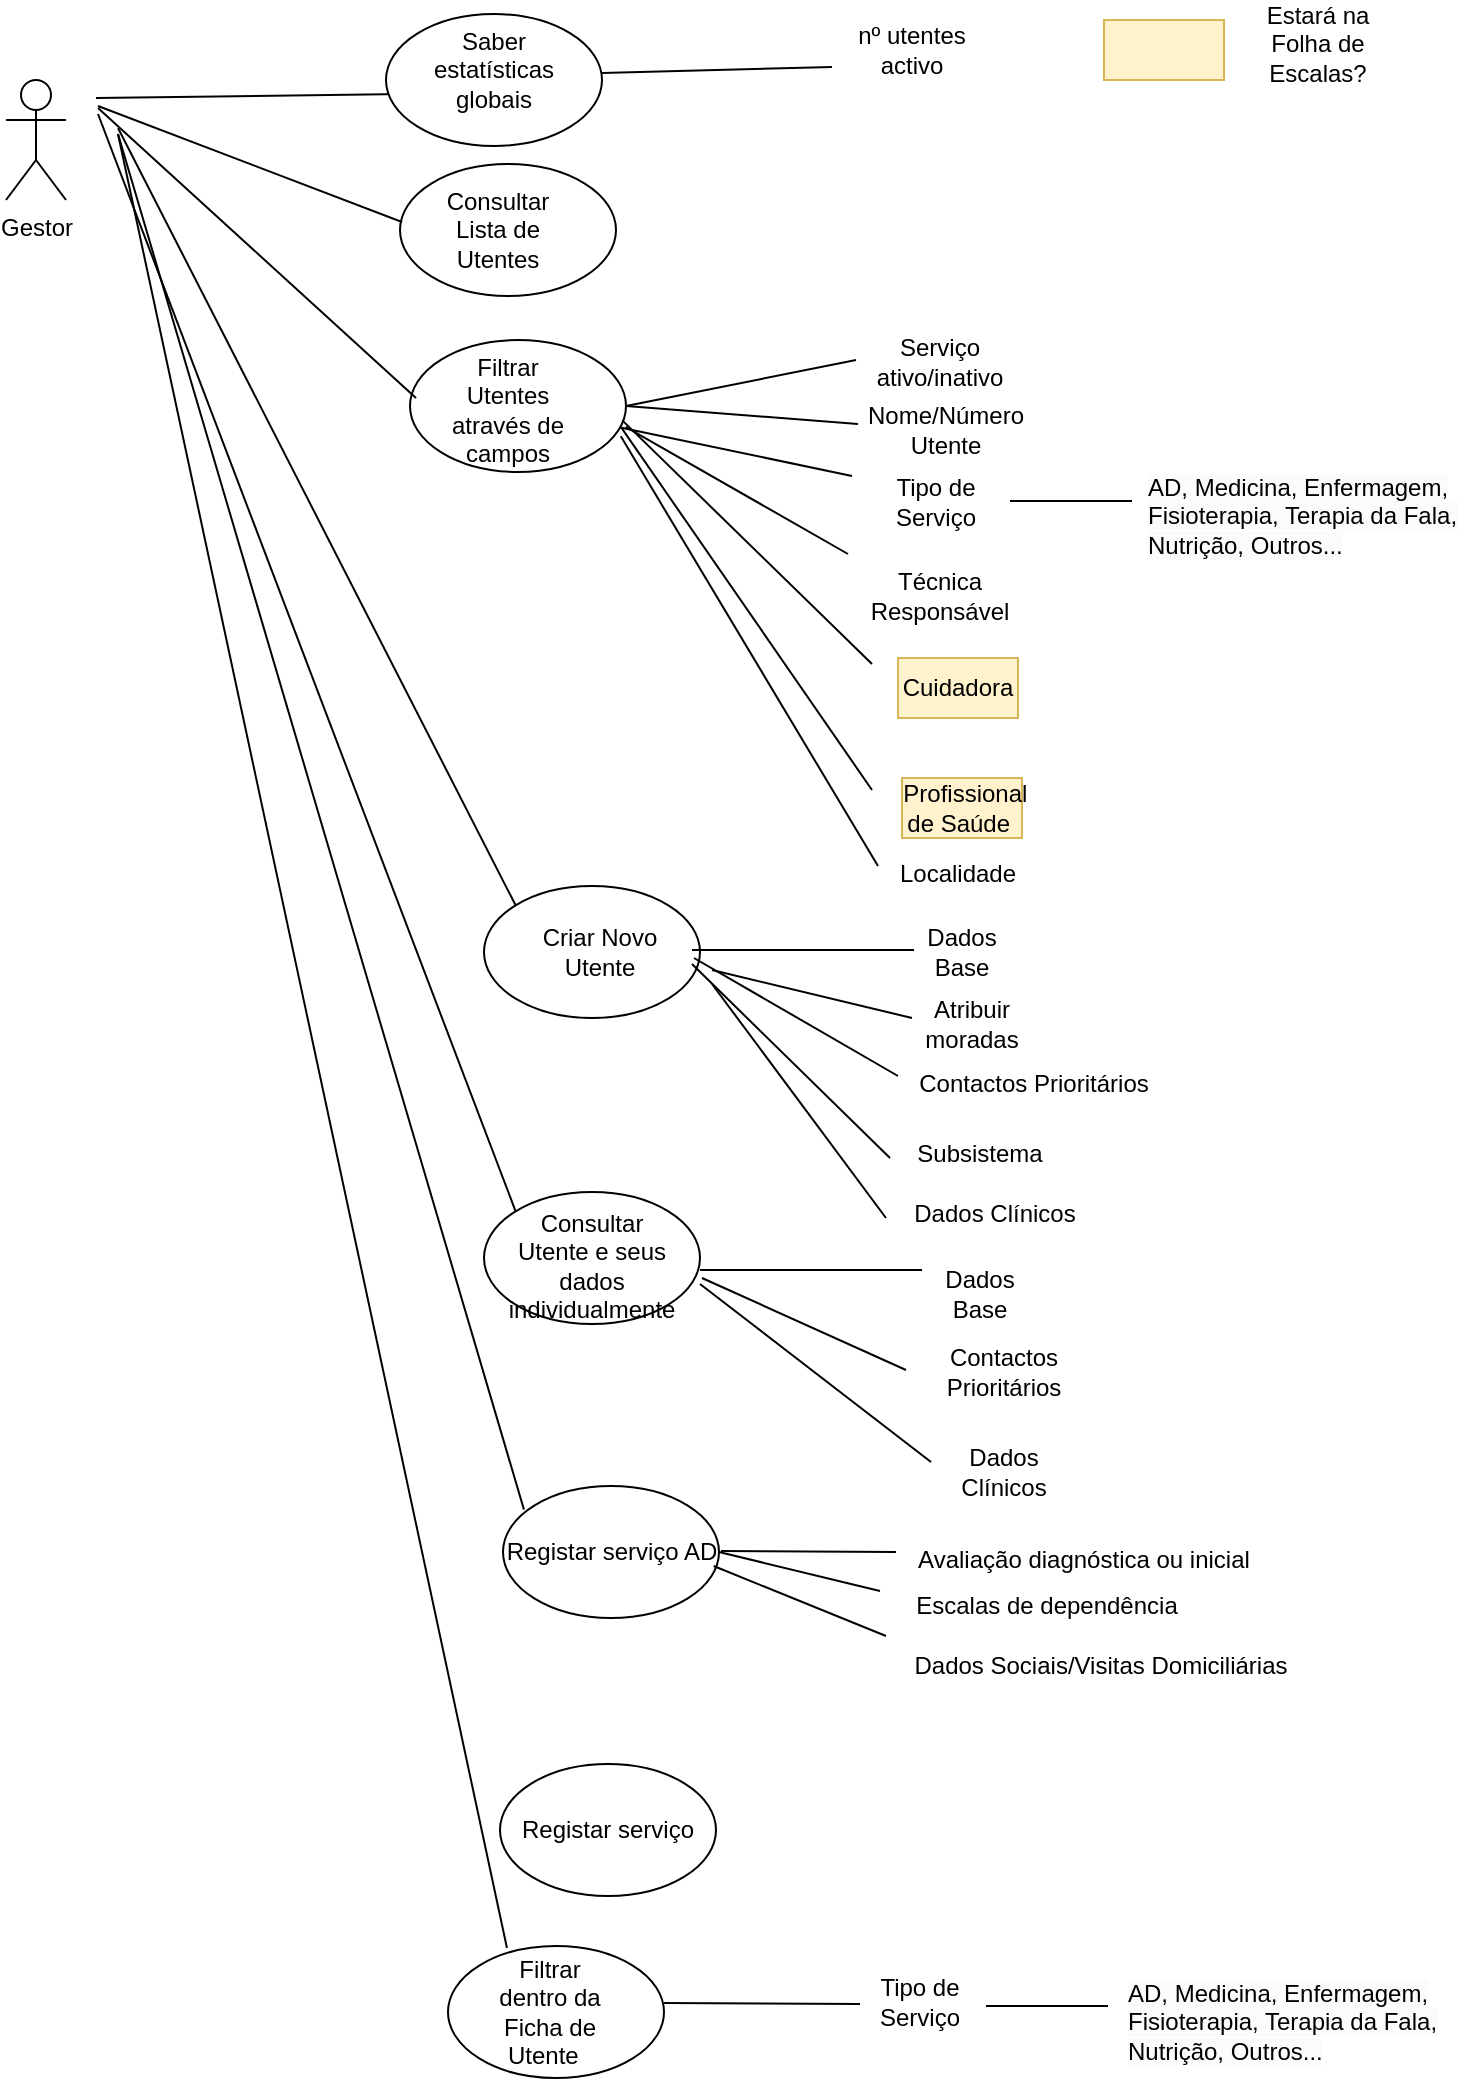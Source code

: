 <mxfile version="24.3.0" type="device" pages="2">
  <diagram name="Page-1" id="60qaHbn31XIrSezGLiX6">
    <mxGraphModel dx="1050" dy="522" grid="0" gridSize="10" guides="1" tooltips="1" connect="1" arrows="1" fold="1" page="1" pageScale="1" pageWidth="850" pageHeight="1100" math="0" shadow="0">
      <root>
        <mxCell id="0" />
        <mxCell id="1" parent="0" />
        <mxCell id="Ao55XOItmPdOh4g7LSWc-74" value="Registar serviço AD" style="ellipse;whiteSpace=wrap;html=1;" vertex="1" parent="1">
          <mxGeometry x="349.5" y="790" width="108" height="66" as="geometry" />
        </mxCell>
        <mxCell id="Ao55XOItmPdOh4g7LSWc-53" value="" style="ellipse;whiteSpace=wrap;html=1;" vertex="1" parent="1">
          <mxGeometry x="340" y="490" width="108" height="66" as="geometry" />
        </mxCell>
        <mxCell id="Ao55XOItmPdOh4g7LSWc-45" value="" style="ellipse;whiteSpace=wrap;html=1;" vertex="1" parent="1">
          <mxGeometry x="322" y="1020" width="108" height="66" as="geometry" />
        </mxCell>
        <mxCell id="Ao55XOItmPdOh4g7LSWc-11" value="" style="ellipse;whiteSpace=wrap;html=1;" vertex="1" parent="1">
          <mxGeometry x="303" y="217" width="108" height="66" as="geometry" />
        </mxCell>
        <mxCell id="Ao55XOItmPdOh4g7LSWc-8" value="" style="ellipse;whiteSpace=wrap;html=1;" vertex="1" parent="1">
          <mxGeometry x="298" y="129" width="108" height="66" as="geometry" />
        </mxCell>
        <mxCell id="Ao55XOItmPdOh4g7LSWc-1" value="Gestor" style="shape=umlActor;verticalLabelPosition=bottom;verticalAlign=top;html=1;outlineConnect=0;" vertex="1" parent="1">
          <mxGeometry x="101" y="87" width="30" height="60" as="geometry" />
        </mxCell>
        <mxCell id="Ao55XOItmPdOh4g7LSWc-2" value="" style="endArrow=none;html=1;rounded=0;" edge="1" parent="1">
          <mxGeometry width="50" height="50" relative="1" as="geometry">
            <mxPoint x="146" y="96" as="sourcePoint" />
            <mxPoint x="300" y="94" as="targetPoint" />
          </mxGeometry>
        </mxCell>
        <mxCell id="Ao55XOItmPdOh4g7LSWc-3" value="Consultar Lista de Utentes" style="text;html=1;align=center;verticalAlign=middle;whiteSpace=wrap;rounded=0;" vertex="1" parent="1">
          <mxGeometry x="317" y="147" width="60" height="30" as="geometry" />
        </mxCell>
        <mxCell id="Ao55XOItmPdOh4g7LSWc-6" value="" style="ellipse;whiteSpace=wrap;html=1;" vertex="1" parent="1">
          <mxGeometry x="291" y="54" width="108" height="66" as="geometry" />
        </mxCell>
        <mxCell id="Ao55XOItmPdOh4g7LSWc-5" value="Saber estatísticas globais" style="text;html=1;align=center;verticalAlign=middle;whiteSpace=wrap;rounded=0;" vertex="1" parent="1">
          <mxGeometry x="315" y="67" width="60" height="30" as="geometry" />
        </mxCell>
        <mxCell id="Ao55XOItmPdOh4g7LSWc-7" value="" style="endArrow=none;html=1;rounded=0;" edge="1" parent="1">
          <mxGeometry width="50" height="50" relative="1" as="geometry">
            <mxPoint x="147" y="100" as="sourcePoint" />
            <mxPoint x="299" y="158" as="targetPoint" />
          </mxGeometry>
        </mxCell>
        <mxCell id="Ao55XOItmPdOh4g7LSWc-9" value="Filtrar Utentes através de campos" style="text;html=1;align=center;verticalAlign=middle;whiteSpace=wrap;rounded=0;" vertex="1" parent="1">
          <mxGeometry x="322" y="237" width="60" height="30" as="geometry" />
        </mxCell>
        <mxCell id="Ao55XOItmPdOh4g7LSWc-10" value="" style="endArrow=none;html=1;rounded=0;" edge="1" parent="1">
          <mxGeometry width="50" height="50" relative="1" as="geometry">
            <mxPoint x="147" y="101" as="sourcePoint" />
            <mxPoint x="306" y="246" as="targetPoint" />
          </mxGeometry>
        </mxCell>
        <mxCell id="Ao55XOItmPdOh4g7LSWc-12" value="" style="endArrow=none;html=1;rounded=0;exitX=1;exitY=0.5;exitDx=0;exitDy=0;" edge="1" parent="1" source="Ao55XOItmPdOh4g7LSWc-11">
          <mxGeometry width="50" height="50" relative="1" as="geometry">
            <mxPoint x="415" y="227" as="sourcePoint" />
            <mxPoint x="526" y="227" as="targetPoint" />
          </mxGeometry>
        </mxCell>
        <mxCell id="Ao55XOItmPdOh4g7LSWc-13" value="Serviço ativo/inativo" style="text;html=1;align=center;verticalAlign=middle;whiteSpace=wrap;rounded=0;" vertex="1" parent="1">
          <mxGeometry x="538" y="213" width="60" height="30" as="geometry" />
        </mxCell>
        <mxCell id="Ao55XOItmPdOh4g7LSWc-14" value="" style="endArrow=none;html=1;rounded=0;" edge="1" parent="1">
          <mxGeometry width="50" height="50" relative="1" as="geometry">
            <mxPoint x="399" y="83.5" as="sourcePoint" />
            <mxPoint x="514" y="80.5" as="targetPoint" />
          </mxGeometry>
        </mxCell>
        <mxCell id="Ao55XOItmPdOh4g7LSWc-15" value="nº utentes activo" style="text;html=1;align=center;verticalAlign=middle;whiteSpace=wrap;rounded=0;" vertex="1" parent="1">
          <mxGeometry x="524" y="57" width="60" height="30" as="geometry" />
        </mxCell>
        <mxCell id="Ao55XOItmPdOh4g7LSWc-17" value="" style="endArrow=none;html=1;rounded=0;" edge="1" parent="1" source="Ao55XOItmPdOh4g7LSWc-11">
          <mxGeometry width="50" height="50" relative="1" as="geometry">
            <mxPoint x="431" y="256" as="sourcePoint" />
            <mxPoint x="524" y="285" as="targetPoint" />
          </mxGeometry>
        </mxCell>
        <mxCell id="Ao55XOItmPdOh4g7LSWc-18" value="Tipo de Serviço" style="text;html=1;align=center;verticalAlign=middle;whiteSpace=wrap;rounded=0;" vertex="1" parent="1">
          <mxGeometry x="536" y="283" width="60" height="30" as="geometry" />
        </mxCell>
        <mxCell id="Ao55XOItmPdOh4g7LSWc-19" value="" style="endArrow=none;html=1;rounded=0;" edge="1" parent="1">
          <mxGeometry width="50" height="50" relative="1" as="geometry">
            <mxPoint x="603" y="297.5" as="sourcePoint" />
            <mxPoint x="664" y="297.5" as="targetPoint" />
          </mxGeometry>
        </mxCell>
        <mxCell id="Ao55XOItmPdOh4g7LSWc-20" value="&lt;span style=&quot;color: rgb(0, 0, 0); font-family: Helvetica; font-size: 12px; font-style: normal; font-variant-ligatures: normal; font-variant-caps: normal; font-weight: 400; letter-spacing: normal; orphans: 2; text-align: center; text-indent: 0px; text-transform: none; widows: 2; word-spacing: 0px; -webkit-text-stroke-width: 0px; white-space: normal; background-color: rgb(251, 251, 251); text-decoration-thickness: initial; text-decoration-style: initial; text-decoration-color: initial; display: inline !important; float: none;&quot;&gt;AD, Medicina, Enfermagem, Fisioterapia, Terapia da Fala, Nutrição, Outros...&lt;/span&gt;" style="text;whiteSpace=wrap;html=1;" vertex="1" parent="1">
          <mxGeometry x="670" y="277" width="167" height="36" as="geometry" />
        </mxCell>
        <mxCell id="Ao55XOItmPdOh4g7LSWc-21" value="Técnica Responsável" style="text;html=1;align=center;verticalAlign=middle;whiteSpace=wrap;rounded=0;" vertex="1" parent="1">
          <mxGeometry x="538" y="330" width="60" height="30" as="geometry" />
        </mxCell>
        <mxCell id="Ao55XOItmPdOh4g7LSWc-22" value="" style="endArrow=none;html=1;rounded=0;exitX=0.998;exitY=0.658;exitDx=0;exitDy=0;exitPerimeter=0;" edge="1" parent="1" source="Ao55XOItmPdOh4g7LSWc-11">
          <mxGeometry width="50" height="50" relative="1" as="geometry">
            <mxPoint x="422" y="252" as="sourcePoint" />
            <mxPoint x="522" y="324" as="targetPoint" />
          </mxGeometry>
        </mxCell>
        <mxCell id="Ao55XOItmPdOh4g7LSWc-23" value="Cuidadora" style="text;html=1;align=center;verticalAlign=middle;whiteSpace=wrap;rounded=0;fillColor=#fff2cc;strokeColor=#d6b656;" vertex="1" parent="1">
          <mxGeometry x="547" y="376" width="60" height="30" as="geometry" />
        </mxCell>
        <mxCell id="Ao55XOItmPdOh4g7LSWc-24" value="" style="endArrow=none;html=1;rounded=0;exitX=0.983;exitY=0.609;exitDx=0;exitDy=0;exitPerimeter=0;" edge="1" parent="1" source="Ao55XOItmPdOh4g7LSWc-11">
          <mxGeometry width="50" height="50" relative="1" as="geometry">
            <mxPoint x="432" y="262" as="sourcePoint" />
            <mxPoint x="534" y="379" as="targetPoint" />
          </mxGeometry>
        </mxCell>
        <mxCell id="Ao55XOItmPdOh4g7LSWc-25" value="&amp;nbsp;Profissional de Saúde&amp;nbsp;" style="text;html=1;align=center;verticalAlign=middle;whiteSpace=wrap;rounded=0;fillColor=#fff2cc;strokeColor=#d6b656;" vertex="1" parent="1">
          <mxGeometry x="549" y="436" width="60" height="30" as="geometry" />
        </mxCell>
        <mxCell id="Ao55XOItmPdOh4g7LSWc-27" value="" style="text;html=1;align=center;verticalAlign=middle;whiteSpace=wrap;rounded=0;fillColor=#fff2cc;strokeColor=#d6b656;" vertex="1" parent="1">
          <mxGeometry x="650" y="57" width="60" height="30" as="geometry" />
        </mxCell>
        <mxCell id="Ao55XOItmPdOh4g7LSWc-28" value="Estará na Folha de Escalas?" style="text;html=1;align=center;verticalAlign=middle;whiteSpace=wrap;rounded=0;" vertex="1" parent="1">
          <mxGeometry x="727" y="54" width="60" height="30" as="geometry" />
        </mxCell>
        <mxCell id="Ao55XOItmPdOh4g7LSWc-29" value="" style="endArrow=none;html=1;rounded=0;exitX=0.976;exitY=0.73;exitDx=0;exitDy=0;exitPerimeter=0;" edge="1" parent="1" source="Ao55XOItmPdOh4g7LSWc-11">
          <mxGeometry width="50" height="50" relative="1" as="geometry">
            <mxPoint x="406" y="283" as="sourcePoint" />
            <mxPoint x="537" y="480" as="targetPoint" />
          </mxGeometry>
        </mxCell>
        <mxCell id="Ao55XOItmPdOh4g7LSWc-30" value="Localidade" style="text;html=1;align=center;verticalAlign=middle;whiteSpace=wrap;rounded=0;" vertex="1" parent="1">
          <mxGeometry x="547" y="469" width="60" height="30" as="geometry" />
        </mxCell>
        <mxCell id="Ao55XOItmPdOh4g7LSWc-31" value="" style="endArrow=none;html=1;rounded=0;exitX=0.976;exitY=0.658;exitDx=0;exitDy=0;exitPerimeter=0;" edge="1" parent="1" source="Ao55XOItmPdOh4g7LSWc-11">
          <mxGeometry width="50" height="50" relative="1" as="geometry">
            <mxPoint x="432" y="275" as="sourcePoint" />
            <mxPoint x="534" y="442" as="targetPoint" />
          </mxGeometry>
        </mxCell>
        <mxCell id="Ao55XOItmPdOh4g7LSWc-32" value="" style="ellipse;whiteSpace=wrap;html=1;" vertex="1" parent="1">
          <mxGeometry x="340" y="643" width="108" height="66" as="geometry" />
        </mxCell>
        <mxCell id="Ao55XOItmPdOh4g7LSWc-33" value="Consultar Utente e seus dados individualmente" style="text;html=1;align=center;verticalAlign=middle;whiteSpace=wrap;rounded=0;" vertex="1" parent="1">
          <mxGeometry x="364" y="665" width="60" height="30" as="geometry" />
        </mxCell>
        <mxCell id="Ao55XOItmPdOh4g7LSWc-34" value="" style="endArrow=none;html=1;rounded=0;entryX=0;entryY=0;entryDx=0;entryDy=0;" edge="1" parent="1" target="Ao55XOItmPdOh4g7LSWc-32">
          <mxGeometry width="50" height="50" relative="1" as="geometry">
            <mxPoint x="147" y="104" as="sourcePoint" />
            <mxPoint x="316" y="532" as="targetPoint" />
          </mxGeometry>
        </mxCell>
        <mxCell id="Ao55XOItmPdOh4g7LSWc-35" value="" style="endArrow=none;html=1;rounded=0;exitX=1;exitY=0.5;exitDx=0;exitDy=0;" edge="1" parent="1" source="Ao55XOItmPdOh4g7LSWc-11">
          <mxGeometry width="50" height="50" relative="1" as="geometry">
            <mxPoint x="425" y="237" as="sourcePoint" />
            <mxPoint x="527" y="259" as="targetPoint" />
          </mxGeometry>
        </mxCell>
        <mxCell id="Ao55XOItmPdOh4g7LSWc-36" value="Nome/Número Utente" style="text;html=1;align=center;verticalAlign=middle;whiteSpace=wrap;rounded=0;" vertex="1" parent="1">
          <mxGeometry x="541" y="247" width="60" height="30" as="geometry" />
        </mxCell>
        <mxCell id="Ao55XOItmPdOh4g7LSWc-37" value="Dados Base" style="text;html=1;align=center;verticalAlign=middle;whiteSpace=wrap;rounded=0;" vertex="1" parent="1">
          <mxGeometry x="558" y="679" width="60" height="30" as="geometry" />
        </mxCell>
        <mxCell id="Ao55XOItmPdOh4g7LSWc-38" value="Contactos&lt;div&gt;Prioritários&lt;/div&gt;" style="text;html=1;align=center;verticalAlign=middle;whiteSpace=wrap;rounded=0;" vertex="1" parent="1">
          <mxGeometry x="569.5" y="718" width="60" height="30" as="geometry" />
        </mxCell>
        <mxCell id="Ao55XOItmPdOh4g7LSWc-39" value="" style="endArrow=none;html=1;rounded=0;" edge="1" parent="1">
          <mxGeometry width="50" height="50" relative="1" as="geometry">
            <mxPoint x="448" y="682" as="sourcePoint" />
            <mxPoint x="559" y="682" as="targetPoint" />
          </mxGeometry>
        </mxCell>
        <mxCell id="Ao55XOItmPdOh4g7LSWc-40" value="" style="endArrow=none;html=1;rounded=0;" edge="1" parent="1">
          <mxGeometry width="50" height="50" relative="1" as="geometry">
            <mxPoint x="449" y="686" as="sourcePoint" />
            <mxPoint x="551" y="732" as="targetPoint" />
          </mxGeometry>
        </mxCell>
        <mxCell id="Ao55XOItmPdOh4g7LSWc-41" value="Dados Clínicos" style="text;html=1;align=center;verticalAlign=middle;whiteSpace=wrap;rounded=0;" vertex="1" parent="1">
          <mxGeometry x="569.5" y="768" width="60" height="30" as="geometry" />
        </mxCell>
        <mxCell id="Ao55XOItmPdOh4g7LSWc-42" value="" style="endArrow=none;html=1;rounded=0;" edge="1" parent="1">
          <mxGeometry width="50" height="50" relative="1" as="geometry">
            <mxPoint x="448" y="689" as="sourcePoint" />
            <mxPoint x="563.5" y="778" as="targetPoint" />
          </mxGeometry>
        </mxCell>
        <mxCell id="Ao55XOItmPdOh4g7LSWc-43" value="Filtrar dentro da Ficha de Utente&amp;nbsp;&amp;nbsp;" style="text;html=1;align=center;verticalAlign=middle;whiteSpace=wrap;rounded=0;" vertex="1" parent="1">
          <mxGeometry x="343" y="1038" width="60" height="30" as="geometry" />
        </mxCell>
        <mxCell id="Ao55XOItmPdOh4g7LSWc-44" value="" style="endArrow=none;html=1;rounded=0;entryX=0.273;entryY=0.015;entryDx=0;entryDy=0;entryPerimeter=0;" edge="1" parent="1" target="Ao55XOItmPdOh4g7LSWc-45">
          <mxGeometry width="50" height="50" relative="1" as="geometry">
            <mxPoint x="157" y="114" as="sourcePoint" />
            <mxPoint x="328" y="885" as="targetPoint" />
          </mxGeometry>
        </mxCell>
        <mxCell id="Ao55XOItmPdOh4g7LSWc-46" value="Tipo de Serviço" style="text;html=1;align=center;verticalAlign=middle;whiteSpace=wrap;rounded=0;" vertex="1" parent="1">
          <mxGeometry x="528" y="1033" width="60" height="30" as="geometry" />
        </mxCell>
        <mxCell id="Ao55XOItmPdOh4g7LSWc-47" value="" style="endArrow=none;html=1;rounded=0;exitX=1;exitY=0.5;exitDx=0;exitDy=0;" edge="1" parent="1">
          <mxGeometry width="50" height="50" relative="1" as="geometry">
            <mxPoint x="430" y="1048.5" as="sourcePoint" />
            <mxPoint x="528" y="1049" as="targetPoint" />
          </mxGeometry>
        </mxCell>
        <mxCell id="Ao55XOItmPdOh4g7LSWc-48" value="&lt;span style=&quot;color: rgb(0, 0, 0); font-family: Helvetica; font-size: 12px; font-style: normal; font-variant-ligatures: normal; font-variant-caps: normal; font-weight: 400; letter-spacing: normal; orphans: 2; text-align: center; text-indent: 0px; text-transform: none; widows: 2; word-spacing: 0px; -webkit-text-stroke-width: 0px; white-space: normal; background-color: rgb(251, 251, 251); text-decoration-thickness: initial; text-decoration-style: initial; text-decoration-color: initial; display: inline !important; float: none;&quot;&gt;AD, Medicina, Enfermagem, Fisioterapia, Terapia da Fala, Nutrição, Outros...&lt;/span&gt;" style="text;whiteSpace=wrap;html=1;" vertex="1" parent="1">
          <mxGeometry x="660" y="1030" width="167" height="36" as="geometry" />
        </mxCell>
        <mxCell id="Ao55XOItmPdOh4g7LSWc-50" value="" style="endArrow=none;html=1;rounded=0;" edge="1" parent="1">
          <mxGeometry width="50" height="50" relative="1" as="geometry">
            <mxPoint x="591" y="1050" as="sourcePoint" />
            <mxPoint x="652" y="1050" as="targetPoint" />
          </mxGeometry>
        </mxCell>
        <mxCell id="Ao55XOItmPdOh4g7LSWc-52" value="Criar Novo Utente" style="text;html=1;align=center;verticalAlign=middle;whiteSpace=wrap;rounded=0;" vertex="1" parent="1">
          <mxGeometry x="368" y="508" width="60" height="30" as="geometry" />
        </mxCell>
        <mxCell id="Ao55XOItmPdOh4g7LSWc-54" value="" style="endArrow=none;html=1;rounded=0;entryX=0;entryY=0;entryDx=0;entryDy=0;" edge="1" parent="1" target="Ao55XOItmPdOh4g7LSWc-53">
          <mxGeometry width="50" height="50" relative="1" as="geometry">
            <mxPoint x="157" y="111" as="sourcePoint" />
            <mxPoint x="316" y="256" as="targetPoint" />
          </mxGeometry>
        </mxCell>
        <mxCell id="Ao55XOItmPdOh4g7LSWc-61" value="Dados Base" style="text;html=1;align=center;verticalAlign=middle;whiteSpace=wrap;rounded=0;" vertex="1" parent="1">
          <mxGeometry x="549" y="508" width="60" height="30" as="geometry" />
        </mxCell>
        <mxCell id="Ao55XOItmPdOh4g7LSWc-62" value="Contactos&amp;nbsp;&lt;span style=&quot;background-color: initial;&quot;&gt;Prioritários&lt;/span&gt;" style="text;html=1;align=center;verticalAlign=middle;whiteSpace=wrap;rounded=0;" vertex="1" parent="1">
          <mxGeometry x="558" y="570" width="114" height="37" as="geometry" />
        </mxCell>
        <mxCell id="Ao55XOItmPdOh4g7LSWc-63" value="" style="endArrow=none;html=1;rounded=0;" edge="1" parent="1">
          <mxGeometry width="50" height="50" relative="1" as="geometry">
            <mxPoint x="444" y="522" as="sourcePoint" />
            <mxPoint x="555" y="522" as="targetPoint" />
          </mxGeometry>
        </mxCell>
        <mxCell id="Ao55XOItmPdOh4g7LSWc-64" value="" style="endArrow=none;html=1;rounded=0;" edge="1" parent="1">
          <mxGeometry width="50" height="50" relative="1" as="geometry">
            <mxPoint x="445" y="526" as="sourcePoint" />
            <mxPoint x="547" y="585" as="targetPoint" />
          </mxGeometry>
        </mxCell>
        <mxCell id="Ao55XOItmPdOh4g7LSWc-65" value="Dados Clínicos" style="text;html=1;align=center;verticalAlign=middle;whiteSpace=wrap;rounded=0;" vertex="1" parent="1">
          <mxGeometry x="549" y="639" width="93" height="30" as="geometry" />
        </mxCell>
        <mxCell id="Ao55XOItmPdOh4g7LSWc-66" value="" style="endArrow=none;html=1;rounded=0;" edge="1" parent="1">
          <mxGeometry width="50" height="50" relative="1" as="geometry">
            <mxPoint x="444" y="529" as="sourcePoint" />
            <mxPoint x="543" y="626" as="targetPoint" />
          </mxGeometry>
        </mxCell>
        <mxCell id="Ao55XOItmPdOh4g7LSWc-68" value="" style="endArrow=none;html=1;rounded=0;" edge="1" parent="1">
          <mxGeometry width="50" height="50" relative="1" as="geometry">
            <mxPoint x="454" y="532" as="sourcePoint" />
            <mxPoint x="554" y="556" as="targetPoint" />
          </mxGeometry>
        </mxCell>
        <mxCell id="Ao55XOItmPdOh4g7LSWc-69" value="Atribuir moradas" style="text;html=1;align=center;verticalAlign=middle;whiteSpace=wrap;rounded=0;" vertex="1" parent="1">
          <mxGeometry x="554" y="544" width="60" height="30" as="geometry" />
        </mxCell>
        <mxCell id="Ao55XOItmPdOh4g7LSWc-75" value="" style="endArrow=none;html=1;rounded=0;entryX=0.097;entryY=0.179;entryDx=0;entryDy=0;entryPerimeter=0;" edge="1" parent="1" target="Ao55XOItmPdOh4g7LSWc-74">
          <mxGeometry width="50" height="50" relative="1" as="geometry">
            <mxPoint x="157" y="114" as="sourcePoint" />
            <mxPoint x="360" y="695" as="targetPoint" />
          </mxGeometry>
        </mxCell>
        <mxCell id="Ao55XOItmPdOh4g7LSWc-76" value="Registar serviço" style="ellipse;whiteSpace=wrap;html=1;" vertex="1" parent="1">
          <mxGeometry x="348" y="929" width="108" height="66" as="geometry" />
        </mxCell>
        <mxCell id="Ao55XOItmPdOh4g7LSWc-88" value="Subsistema" style="text;html=1;align=center;verticalAlign=middle;whiteSpace=wrap;rounded=0;" vertex="1" parent="1">
          <mxGeometry x="558" y="609" width="60" height="30" as="geometry" />
        </mxCell>
        <mxCell id="Ao55XOItmPdOh4g7LSWc-89" value="" style="endArrow=none;html=1;rounded=0;" edge="1" parent="1">
          <mxGeometry width="50" height="50" relative="1" as="geometry">
            <mxPoint x="454" y="539" as="sourcePoint" />
            <mxPoint x="541" y="656" as="targetPoint" />
          </mxGeometry>
        </mxCell>
        <mxCell id="iyWI9nusOReX6XPwrJik-1" value="Avaliação diagnóstica ou inicial" style="text;html=1;align=center;verticalAlign=middle;whiteSpace=wrap;rounded=0;" vertex="1" parent="1">
          <mxGeometry x="553" y="812" width="174" height="30" as="geometry" />
        </mxCell>
        <mxCell id="iyWI9nusOReX6XPwrJik-2" value="Escalas de dependência" style="text;html=1;align=center;verticalAlign=middle;whiteSpace=wrap;rounded=0;" vertex="1" parent="1">
          <mxGeometry x="538" y="835" width="167" height="30" as="geometry" />
        </mxCell>
        <mxCell id="iyWI9nusOReX6XPwrJik-3" value="Dados Sociais/Visitas Domiciliárias" style="text;html=1;align=center;verticalAlign=middle;whiteSpace=wrap;rounded=0;" vertex="1" parent="1">
          <mxGeometry x="541" y="865" width="215" height="30" as="geometry" />
        </mxCell>
        <mxCell id="iyWI9nusOReX6XPwrJik-4" value="" style="endArrow=none;html=1;rounded=0;" edge="1" parent="1">
          <mxGeometry width="50" height="50" relative="1" as="geometry">
            <mxPoint x="458.5" y="822.5" as="sourcePoint" />
            <mxPoint x="546" y="823" as="targetPoint" />
          </mxGeometry>
        </mxCell>
        <mxCell id="iyWI9nusOReX6XPwrJik-5" value="" style="endArrow=none;html=1;rounded=0;entryX=0;entryY=0.25;entryDx=0;entryDy=0;exitX=1;exitY=0.5;exitDx=0;exitDy=0;" edge="1" parent="1" source="Ao55XOItmPdOh4g7LSWc-74" target="iyWI9nusOReX6XPwrJik-2">
          <mxGeometry width="50" height="50" relative="1" as="geometry">
            <mxPoint x="468.5" y="832.5" as="sourcePoint" />
            <mxPoint x="556" y="833" as="targetPoint" />
          </mxGeometry>
        </mxCell>
        <mxCell id="iyWI9nusOReX6XPwrJik-6" value="" style="endArrow=none;html=1;rounded=0;entryX=0;entryY=0;entryDx=0;entryDy=0;exitX=0.975;exitY=0.606;exitDx=0;exitDy=0;exitPerimeter=0;" edge="1" parent="1" source="Ao55XOItmPdOh4g7LSWc-74" target="iyWI9nusOReX6XPwrJik-3">
          <mxGeometry width="50" height="50" relative="1" as="geometry">
            <mxPoint x="478.5" y="842.5" as="sourcePoint" />
            <mxPoint x="568" y="881" as="targetPoint" />
          </mxGeometry>
        </mxCell>
      </root>
    </mxGraphModel>
  </diagram>
  <diagram id="hP6ZSJbBW2dGcHTIYtp_" name="Page-2">
    <mxGraphModel dx="1050" dy="522" grid="0" gridSize="10" guides="1" tooltips="1" connect="1" arrows="1" fold="1" page="1" pageScale="1" pageWidth="850" pageHeight="1100" math="0" shadow="0">
      <root>
        <mxCell id="0" />
        <mxCell id="1" parent="0" />
      </root>
    </mxGraphModel>
  </diagram>
</mxfile>
